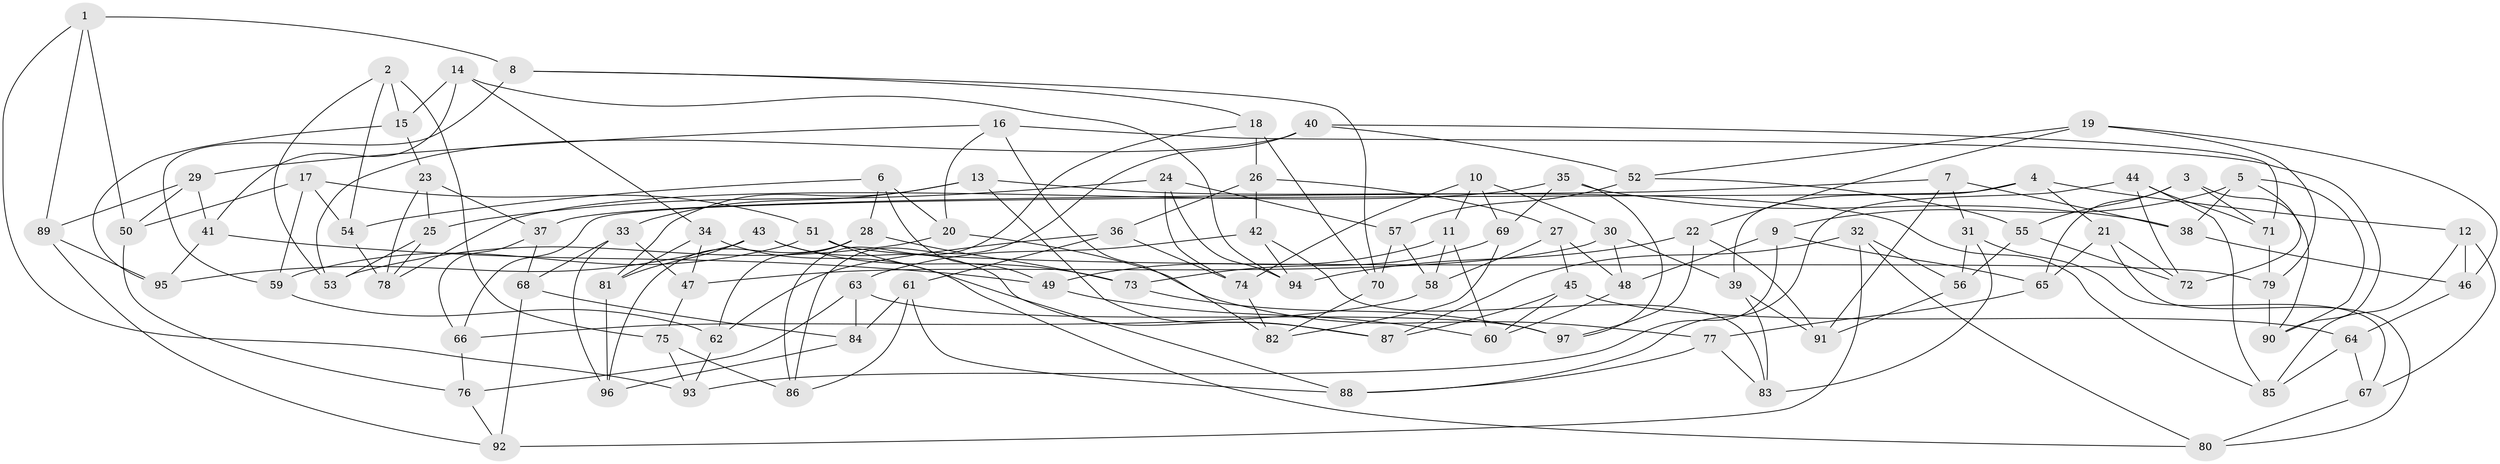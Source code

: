 // Generated by graph-tools (version 1.1) at 2025/16/03/09/25 04:16:24]
// undirected, 97 vertices, 194 edges
graph export_dot {
graph [start="1"]
  node [color=gray90,style=filled];
  1;
  2;
  3;
  4;
  5;
  6;
  7;
  8;
  9;
  10;
  11;
  12;
  13;
  14;
  15;
  16;
  17;
  18;
  19;
  20;
  21;
  22;
  23;
  24;
  25;
  26;
  27;
  28;
  29;
  30;
  31;
  32;
  33;
  34;
  35;
  36;
  37;
  38;
  39;
  40;
  41;
  42;
  43;
  44;
  45;
  46;
  47;
  48;
  49;
  50;
  51;
  52;
  53;
  54;
  55;
  56;
  57;
  58;
  59;
  60;
  61;
  62;
  63;
  64;
  65;
  66;
  67;
  68;
  69;
  70;
  71;
  72;
  73;
  74;
  75;
  76;
  77;
  78;
  79;
  80;
  81;
  82;
  83;
  84;
  85;
  86;
  87;
  88;
  89;
  90;
  91;
  92;
  93;
  94;
  95;
  96;
  97;
  1 -- 89;
  1 -- 50;
  1 -- 8;
  1 -- 93;
  2 -- 53;
  2 -- 54;
  2 -- 75;
  2 -- 15;
  3 -- 71;
  3 -- 90;
  3 -- 65;
  3 -- 55;
  4 -- 66;
  4 -- 39;
  4 -- 21;
  4 -- 12;
  5 -- 90;
  5 -- 9;
  5 -- 72;
  5 -- 38;
  6 -- 20;
  6 -- 49;
  6 -- 28;
  6 -- 54;
  7 -- 91;
  7 -- 37;
  7 -- 38;
  7 -- 31;
  8 -- 59;
  8 -- 18;
  8 -- 70;
  9 -- 48;
  9 -- 93;
  9 -- 65;
  10 -- 30;
  10 -- 11;
  10 -- 69;
  10 -- 74;
  11 -- 60;
  11 -- 49;
  11 -- 58;
  12 -- 46;
  12 -- 67;
  12 -- 85;
  13 -- 85;
  13 -- 81;
  13 -- 87;
  13 -- 33;
  14 -- 15;
  14 -- 41;
  14 -- 34;
  14 -- 94;
  15 -- 95;
  15 -- 23;
  16 -- 20;
  16 -- 29;
  16 -- 82;
  16 -- 90;
  17 -- 50;
  17 -- 51;
  17 -- 54;
  17 -- 59;
  18 -- 86;
  18 -- 70;
  18 -- 26;
  19 -- 52;
  19 -- 79;
  19 -- 46;
  19 -- 22;
  20 -- 53;
  20 -- 77;
  21 -- 65;
  21 -- 80;
  21 -- 72;
  22 -- 97;
  22 -- 94;
  22 -- 91;
  23 -- 37;
  23 -- 25;
  23 -- 78;
  24 -- 25;
  24 -- 94;
  24 -- 74;
  24 -- 57;
  25 -- 53;
  25 -- 78;
  26 -- 27;
  26 -- 36;
  26 -- 42;
  27 -- 48;
  27 -- 58;
  27 -- 45;
  28 -- 73;
  28 -- 62;
  28 -- 96;
  29 -- 50;
  29 -- 41;
  29 -- 89;
  30 -- 39;
  30 -- 47;
  30 -- 48;
  31 -- 56;
  31 -- 83;
  31 -- 67;
  32 -- 80;
  32 -- 56;
  32 -- 87;
  32 -- 92;
  33 -- 47;
  33 -- 68;
  33 -- 96;
  34 -- 47;
  34 -- 81;
  34 -- 80;
  35 -- 69;
  35 -- 78;
  35 -- 38;
  35 -- 97;
  36 -- 62;
  36 -- 61;
  36 -- 74;
  37 -- 66;
  37 -- 68;
  38 -- 46;
  39 -- 83;
  39 -- 91;
  40 -- 71;
  40 -- 53;
  40 -- 86;
  40 -- 52;
  41 -- 95;
  41 -- 49;
  42 -- 94;
  42 -- 63;
  42 -- 83;
  43 -- 73;
  43 -- 95;
  43 -- 81;
  43 -- 87;
  44 -- 88;
  44 -- 85;
  44 -- 72;
  44 -- 71;
  45 -- 64;
  45 -- 60;
  45 -- 87;
  46 -- 64;
  47 -- 75;
  48 -- 60;
  49 -- 60;
  50 -- 76;
  51 -- 79;
  51 -- 88;
  51 -- 59;
  52 -- 57;
  52 -- 55;
  54 -- 78;
  55 -- 56;
  55 -- 72;
  56 -- 91;
  57 -- 58;
  57 -- 70;
  58 -- 66;
  59 -- 62;
  61 -- 88;
  61 -- 86;
  61 -- 84;
  62 -- 93;
  63 -- 84;
  63 -- 97;
  63 -- 76;
  64 -- 67;
  64 -- 85;
  65 -- 77;
  66 -- 76;
  67 -- 80;
  68 -- 84;
  68 -- 92;
  69 -- 82;
  69 -- 73;
  70 -- 82;
  71 -- 79;
  73 -- 97;
  74 -- 82;
  75 -- 93;
  75 -- 86;
  76 -- 92;
  77 -- 88;
  77 -- 83;
  79 -- 90;
  81 -- 96;
  84 -- 96;
  89 -- 95;
  89 -- 92;
}

